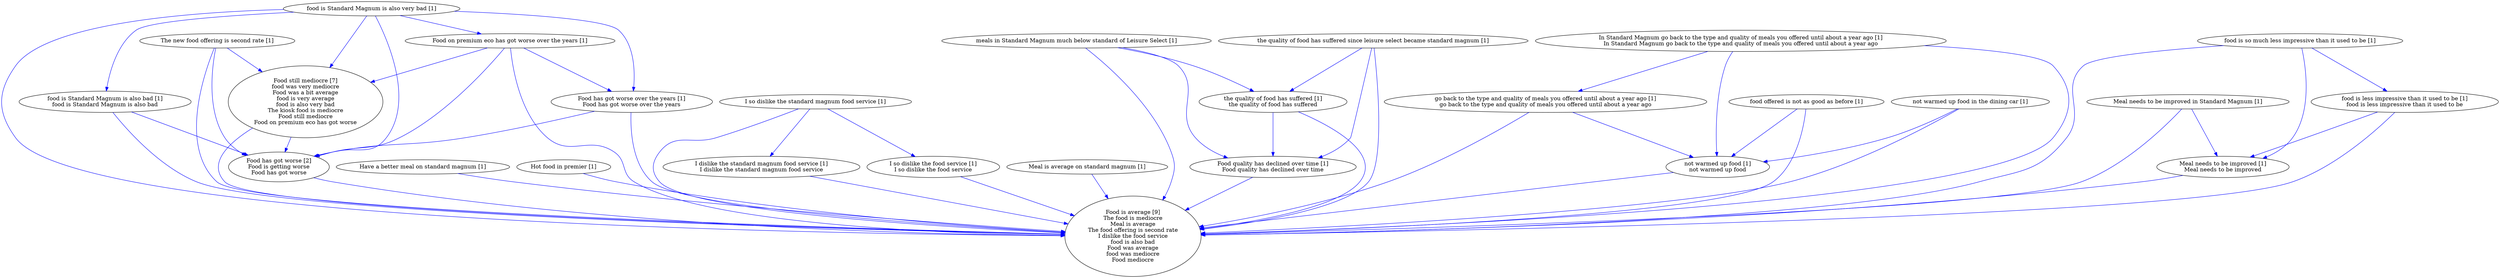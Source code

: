 digraph collapsedGraph {
"Food has got worse [2]\nFood is getting worse\nFood has got worse""Food still mediocre [7]\nfood was very mediocre\nFood was a bit average\nfood is very average\nfood is also very bad\nThe kiosk food is mediocre\nFood still mediocre\nFood on premium eco has got worse""Food is average [9]\nThe food is mediocre\nMeal is average\nThe food offering is second rate\nI dislike the food service\nfood is also bad\nFood was average\nfood was mediocre\nFood mediocre""Food quality has declined over time [1]\nFood quality has declined over time""Food on premium eco has got worse over the years [1]""Food has got worse over the years [1]\nFood has got worse over the years""Have a better meal on standard magnum [1]""Hot food in premier [1]""I so dislike the standard magnum food service [1]""I dislike the standard magnum food service [1]\nI dislike the standard magnum food service""I so dislike the food service [1]\nI so dislike the food service""In Standard Magnum go back to the type and quality of meals you offered until about a year ago [1]\nIn Standard Magnum go back to the type and quality of meals you offered until about a year ago""go back to the type and quality of meals you offered until about a year ago [1]\ngo back to the type and quality of meals you offered until about a year ago""Meal is average on standard magnum [1]""Meal needs to be improved in Standard Magnum [1]""Meal needs to be improved [1]\nMeal needs to be improved""The new food offering is second rate [1]""food is Standard Magnum is also very bad [1]""food is Standard Magnum is also bad [1]\nfood is Standard Magnum is also bad""food is so much less impressive than it used to be [1]""food is less impressive than it used to be [1]\nfood is less impressive than it used to be""food offered is not as good as before [1]""meals in Standard Magnum much below standard of Leisure Select [1]""not warmed up food in the dining car [1]""not warmed up food [1]\nnot warmed up food""the quality of food has suffered since leisure select became standard magnum [1]""the quality of food has suffered [1]\nthe quality of food has suffered""Food has got worse [2]\nFood is getting worse\nFood has got worse" -> "Food is average [9]\nThe food is mediocre\nMeal is average\nThe food offering is second rate\nI dislike the food service\nfood is also bad\nFood was average\nfood was mediocre\nFood mediocre" [color=blue]
"food is Standard Magnum is also very bad [1]" -> "Food is average [9]\nThe food is mediocre\nMeal is average\nThe food offering is second rate\nI dislike the food service\nfood is also bad\nFood was average\nfood was mediocre\nFood mediocre" [color=blue]
"Meal needs to be improved [1]\nMeal needs to be improved" -> "Food is average [9]\nThe food is mediocre\nMeal is average\nThe food offering is second rate\nI dislike the food service\nfood is also bad\nFood was average\nfood was mediocre\nFood mediocre" [color=blue]
"food is Standard Magnum is also bad [1]\nfood is Standard Magnum is also bad" -> "Food has got worse [2]\nFood is getting worse\nFood has got worse" [color=blue]
"food is Standard Magnum is also bad [1]\nfood is Standard Magnum is also bad" -> "Food is average [9]\nThe food is mediocre\nMeal is average\nThe food offering is second rate\nI dislike the food service\nfood is also bad\nFood was average\nfood was mediocre\nFood mediocre" [color=blue]
"Food quality has declined over time [1]\nFood quality has declined over time" -> "Food is average [9]\nThe food is mediocre\nMeal is average\nThe food offering is second rate\nI dislike the food service\nfood is also bad\nFood was average\nfood was mediocre\nFood mediocre" [color=blue]
"food is Standard Magnum is also very bad [1]" -> "Food has got worse [2]\nFood is getting worse\nFood has got worse" [color=blue]
"food is Standard Magnum is also very bad [1]" -> "Food on premium eco has got worse over the years [1]" [color=blue]
"food is Standard Magnum is also very bad [1]" -> "Food still mediocre [7]\nfood was very mediocre\nFood was a bit average\nfood is very average\nfood is also very bad\nThe kiosk food is mediocre\nFood still mediocre\nFood on premium eco has got worse" [color=blue]
"food is so much less impressive than it used to be [1]" -> "Food is average [9]\nThe food is mediocre\nMeal is average\nThe food offering is second rate\nI dislike the food service\nfood is also bad\nFood was average\nfood was mediocre\nFood mediocre" [color=blue]
"Food still mediocre [7]\nfood was very mediocre\nFood was a bit average\nfood is very average\nfood is also very bad\nThe kiosk food is mediocre\nFood still mediocre\nFood on premium eco has got worse" -> "Food is average [9]\nThe food is mediocre\nMeal is average\nThe food offering is second rate\nI dislike the food service\nfood is also bad\nFood was average\nfood was mediocre\nFood mediocre" [color=blue]
"Food still mediocre [7]\nfood was very mediocre\nFood was a bit average\nfood is very average\nfood is also very bad\nThe kiosk food is mediocre\nFood still mediocre\nFood on premium eco has got worse" -> "Food has got worse [2]\nFood is getting worse\nFood has got worse" [color=blue]
"In Standard Magnum go back to the type and quality of meals you offered until about a year ago [1]\nIn Standard Magnum go back to the type and quality of meals you offered until about a year ago" -> "Food is average [9]\nThe food is mediocre\nMeal is average\nThe food offering is second rate\nI dislike the food service\nfood is also bad\nFood was average\nfood was mediocre\nFood mediocre" [color=blue]
"Food on premium eco has got worse over the years [1]" -> "Food is average [9]\nThe food is mediocre\nMeal is average\nThe food offering is second rate\nI dislike the food service\nfood is also bad\nFood was average\nfood was mediocre\nFood mediocre" [color=blue]
"Food on premium eco has got worse over the years [1]" -> "Food still mediocre [7]\nfood was very mediocre\nFood was a bit average\nfood is very average\nfood is also very bad\nThe kiosk food is mediocre\nFood still mediocre\nFood on premium eco has got worse" [color=blue]
"go back to the type and quality of meals you offered until about a year ago [1]\ngo back to the type and quality of meals you offered until about a year ago" -> "Food is average [9]\nThe food is mediocre\nMeal is average\nThe food offering is second rate\nI dislike the food service\nfood is also bad\nFood was average\nfood was mediocre\nFood mediocre" [color=blue]
"not warmed up food [1]\nnot warmed up food" -> "Food is average [9]\nThe food is mediocre\nMeal is average\nThe food offering is second rate\nI dislike the food service\nfood is also bad\nFood was average\nfood was mediocre\nFood mediocre" [color=blue]
"I so dislike the food service [1]\nI so dislike the food service" -> "Food is average [9]\nThe food is mediocre\nMeal is average\nThe food offering is second rate\nI dislike the food service\nfood is also bad\nFood was average\nfood was mediocre\nFood mediocre" [color=blue]
"go back to the type and quality of meals you offered until about a year ago [1]\ngo back to the type and quality of meals you offered until about a year ago" -> "not warmed up food [1]\nnot warmed up food" [color=blue]
"The new food offering is second rate [1]" -> "Food has got worse [2]\nFood is getting worse\nFood has got worse" [color=blue]
"I dislike the standard magnum food service [1]\nI dislike the standard magnum food service" -> "Food is average [9]\nThe food is mediocre\nMeal is average\nThe food offering is second rate\nI dislike the food service\nfood is also bad\nFood was average\nfood was mediocre\nFood mediocre" [color=blue]
"food offered is not as good as before [1]" -> "Food is average [9]\nThe food is mediocre\nMeal is average\nThe food offering is second rate\nI dislike the food service\nfood is also bad\nFood was average\nfood was mediocre\nFood mediocre" [color=blue]
"Meal is average on standard magnum [1]" -> "Food is average [9]\nThe food is mediocre\nMeal is average\nThe food offering is second rate\nI dislike the food service\nfood is also bad\nFood was average\nfood was mediocre\nFood mediocre" [color=blue]
"food is less impressive than it used to be [1]\nfood is less impressive than it used to be" -> "Food is average [9]\nThe food is mediocre\nMeal is average\nThe food offering is second rate\nI dislike the food service\nfood is also bad\nFood was average\nfood was mediocre\nFood mediocre" [color=blue]
"not warmed up food in the dining car [1]" -> "Food is average [9]\nThe food is mediocre\nMeal is average\nThe food offering is second rate\nI dislike the food service\nfood is also bad\nFood was average\nfood was mediocre\nFood mediocre" [color=blue]
"the quality of food has suffered since leisure select became standard magnum [1]" -> "Food is average [9]\nThe food is mediocre\nMeal is average\nThe food offering is second rate\nI dislike the food service\nfood is also bad\nFood was average\nfood was mediocre\nFood mediocre" [color=blue]
"In Standard Magnum go back to the type and quality of meals you offered until about a year ago [1]\nIn Standard Magnum go back to the type and quality of meals you offered until about a year ago" -> "not warmed up food [1]\nnot warmed up food" [color=blue]
"food is less impressive than it used to be [1]\nfood is less impressive than it used to be" -> "Meal needs to be improved [1]\nMeal needs to be improved" [color=blue]
"Meal needs to be improved in Standard Magnum [1]" -> "Food is average [9]\nThe food is mediocre\nMeal is average\nThe food offering is second rate\nI dislike the food service\nfood is also bad\nFood was average\nfood was mediocre\nFood mediocre" [color=blue]
"Hot food in premier [1]" -> "Food is average [9]\nThe food is mediocre\nMeal is average\nThe food offering is second rate\nI dislike the food service\nfood is also bad\nFood was average\nfood was mediocre\nFood mediocre" [color=blue]
"Have a better meal on standard magnum [1]" -> "Food is average [9]\nThe food is mediocre\nMeal is average\nThe food offering is second rate\nI dislike the food service\nfood is also bad\nFood was average\nfood was mediocre\nFood mediocre" [color=blue]
"I so dislike the standard magnum food service [1]" -> "Food is average [9]\nThe food is mediocre\nMeal is average\nThe food offering is second rate\nI dislike the food service\nfood is also bad\nFood was average\nfood was mediocre\nFood mediocre" [color=blue]
"the quality of food has suffered since leisure select became standard magnum [1]" -> "Food quality has declined over time [1]\nFood quality has declined over time" [color=blue]
"The new food offering is second rate [1]" -> "Food is average [9]\nThe food is mediocre\nMeal is average\nThe food offering is second rate\nI dislike the food service\nfood is also bad\nFood was average\nfood was mediocre\nFood mediocre" [color=blue]
"meals in Standard Magnum much below standard of Leisure Select [1]" -> "Food is average [9]\nThe food is mediocre\nMeal is average\nThe food offering is second rate\nI dislike the food service\nfood is also bad\nFood was average\nfood was mediocre\nFood mediocre" [color=blue]
"Food has got worse over the years [1]\nFood has got worse over the years" -> "Food is average [9]\nThe food is mediocre\nMeal is average\nThe food offering is second rate\nI dislike the food service\nfood is also bad\nFood was average\nfood was mediocre\nFood mediocre" [color=blue]
"meals in Standard Magnum much below standard of Leisure Select [1]" -> "Food quality has declined over time [1]\nFood quality has declined over time" [color=blue]
"the quality of food has suffered [1]\nthe quality of food has suffered" -> "Food is average [9]\nThe food is mediocre\nMeal is average\nThe food offering is second rate\nI dislike the food service\nfood is also bad\nFood was average\nfood was mediocre\nFood mediocre" [color=blue]
"Food on premium eco has got worse over the years [1]" -> "Food has got worse [2]\nFood is getting worse\nFood has got worse" [color=blue]
"meals in Standard Magnum much below standard of Leisure Select [1]" -> "the quality of food has suffered [1]\nthe quality of food has suffered" [color=blue]
"food is so much less impressive than it used to be [1]" -> "Meal needs to be improved [1]\nMeal needs to be improved" [color=blue]
"The new food offering is second rate [1]" -> "Food still mediocre [7]\nfood was very mediocre\nFood was a bit average\nfood is very average\nfood is also very bad\nThe kiosk food is mediocre\nFood still mediocre\nFood on premium eco has got worse" [color=blue]
"the quality of food has suffered [1]\nthe quality of food has suffered" -> "Food quality has declined over time [1]\nFood quality has declined over time" [color=blue]
"food offered is not as good as before [1]" -> "not warmed up food [1]\nnot warmed up food" [color=blue]
"Food has got worse over the years [1]\nFood has got worse over the years" -> "Food has got worse [2]\nFood is getting worse\nFood has got worse" [color=blue]
"Food on premium eco has got worse over the years [1]" -> "Food has got worse over the years [1]\nFood has got worse over the years" [color=blue]
"I so dislike the standard magnum food service [1]" -> "I dislike the standard magnum food service [1]\nI dislike the standard magnum food service" [color=blue]
"I so dislike the standard magnum food service [1]" -> "I so dislike the food service [1]\nI so dislike the food service" [color=blue]
"In Standard Magnum go back to the type and quality of meals you offered until about a year ago [1]\nIn Standard Magnum go back to the type and quality of meals you offered until about a year ago" -> "go back to the type and quality of meals you offered until about a year ago [1]\ngo back to the type and quality of meals you offered until about a year ago" [color=blue]
"Meal needs to be improved in Standard Magnum [1]" -> "Meal needs to be improved [1]\nMeal needs to be improved" [color=blue]
"food is Standard Magnum is also very bad [1]" -> "food is Standard Magnum is also bad [1]\nfood is Standard Magnum is also bad" [color=blue]
"food is so much less impressive than it used to be [1]" -> "food is less impressive than it used to be [1]\nfood is less impressive than it used to be" [color=blue]
"not warmed up food in the dining car [1]" -> "not warmed up food [1]\nnot warmed up food" [color=blue]
"the quality of food has suffered since leisure select became standard magnum [1]" -> "the quality of food has suffered [1]\nthe quality of food has suffered" [color=blue]
"food is Standard Magnum is also very bad [1]" -> "Food has got worse over the years [1]\nFood has got worse over the years" [color=blue]
}